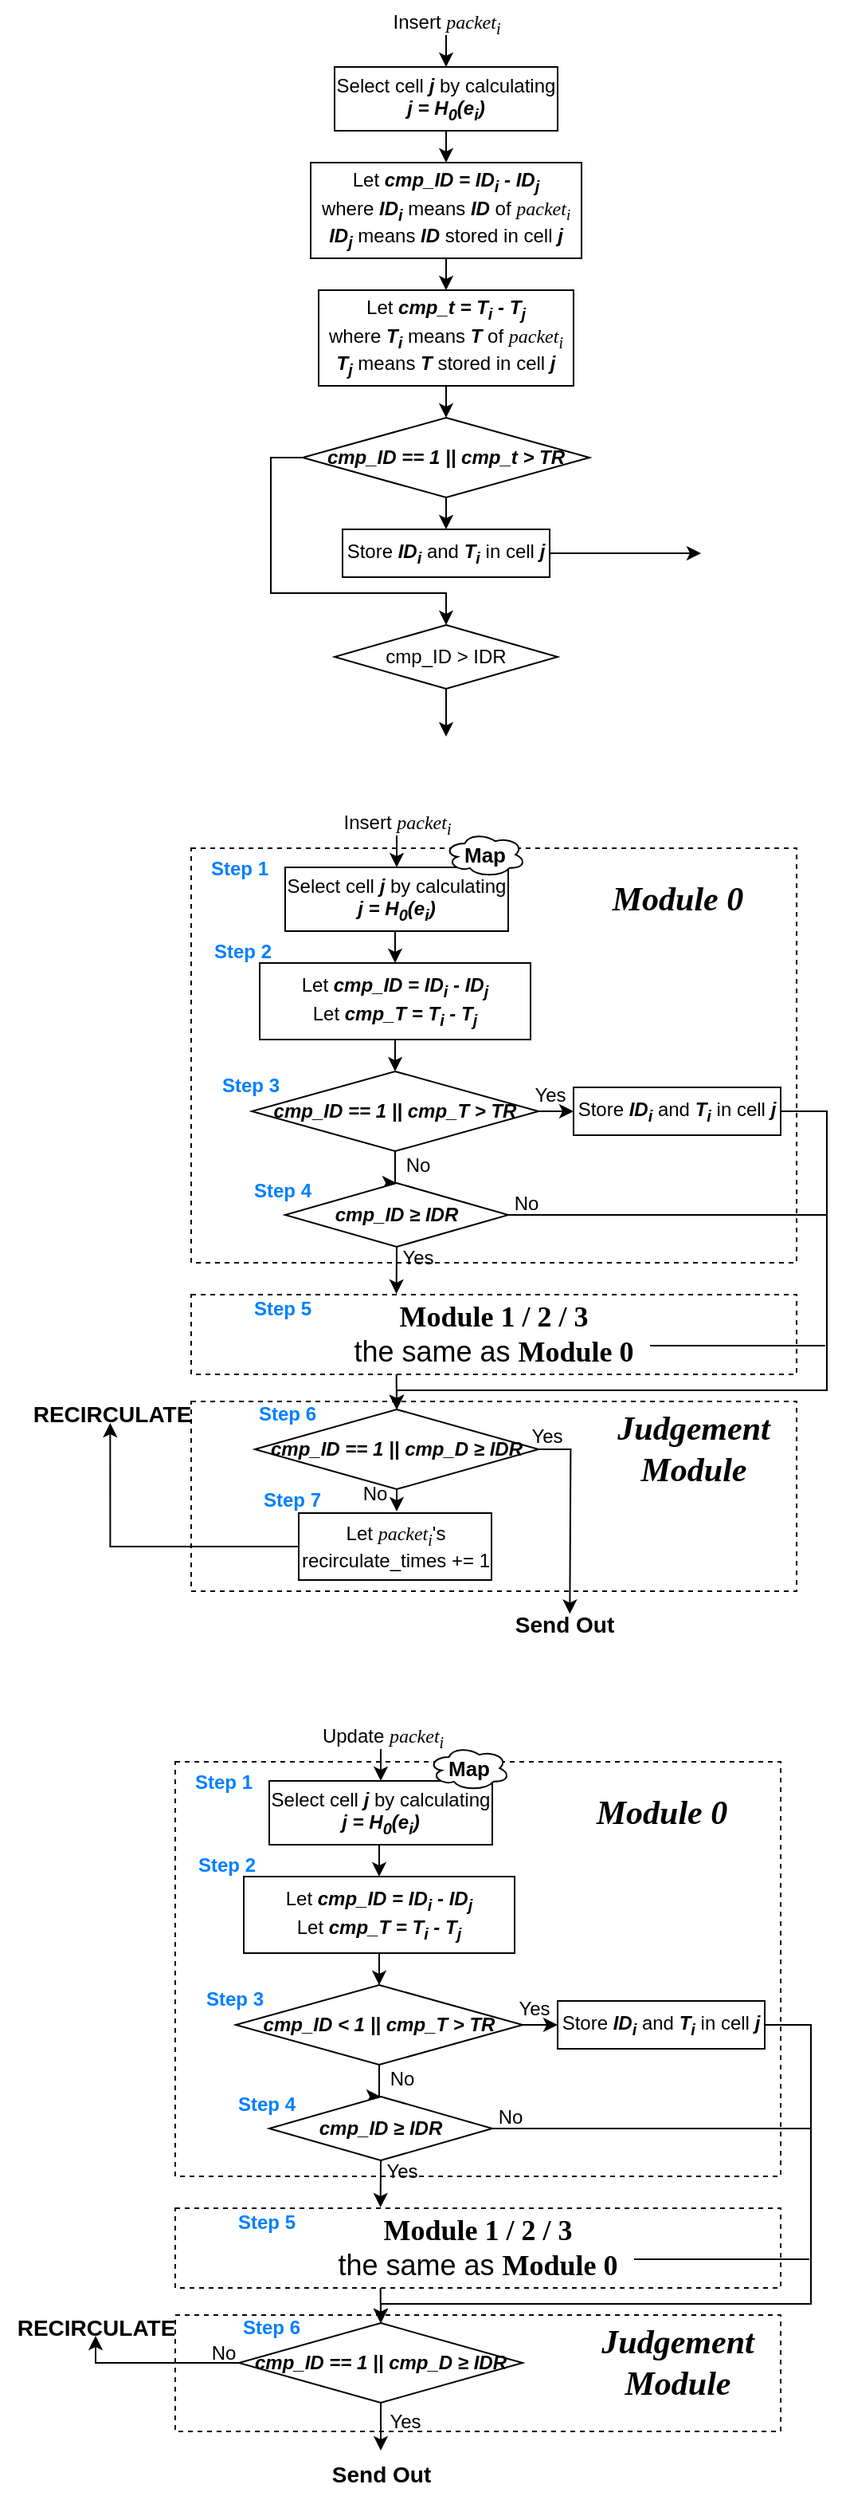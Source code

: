<mxfile version="21.3.2" type="github">
  <diagram id="C5RBs43oDa-KdzZeNtuy" name="Page-1">
    <mxGraphModel dx="1040" dy="599" grid="0" gridSize="10" guides="1" tooltips="1" connect="1" arrows="1" fold="1" page="0" pageScale="1" pageWidth="827" pageHeight="5000" math="0" shadow="0">
      <root>
        <mxCell id="WIyWlLk6GJQsqaUBKTNV-0" />
        <mxCell id="WIyWlLk6GJQsqaUBKTNV-1" parent="WIyWlLk6GJQsqaUBKTNV-0" />
        <mxCell id="wr39eSM0irUaefbBcgBR-60" value="" style="rounded=0;whiteSpace=wrap;html=1;dashed=1;" vertex="1" parent="WIyWlLk6GJQsqaUBKTNV-1">
          <mxGeometry x="260" y="1017" width="380" height="119" as="geometry" />
        </mxCell>
        <mxCell id="wr39eSM0irUaefbBcgBR-49" value="" style="rounded=0;whiteSpace=wrap;html=1;dashed=1;" vertex="1" parent="WIyWlLk6GJQsqaUBKTNV-1">
          <mxGeometry x="260" y="670" width="380" height="260" as="geometry" />
        </mxCell>
        <mxCell id="wr39eSM0irUaefbBcgBR-39" value="&lt;font style=&quot;font-size: 18px;&quot;&gt;&lt;b&gt;&lt;font face=&quot;Lucida Console&quot;&gt;Module 1 / 2 / 3&lt;/font&gt;&lt;/b&gt;&lt;br&gt;the same as &lt;b&gt;&lt;font face=&quot;Lucida Console&quot;&gt;Module 0&lt;/font&gt;&lt;/b&gt;&lt;/font&gt;" style="rounded=0;whiteSpace=wrap;html=1;dashed=1;" vertex="1" parent="WIyWlLk6GJQsqaUBKTNV-1">
          <mxGeometry x="260" y="950" width="380" height="50" as="geometry" />
        </mxCell>
        <mxCell id="wr39eSM0irUaefbBcgBR-5" style="edgeStyle=orthogonalEdgeStyle;rounded=0;orthogonalLoop=1;jettySize=auto;html=1;exitX=0.5;exitY=1;exitDx=0;exitDy=0;entryX=0.5;entryY=0;entryDx=0;entryDy=0;" edge="1" parent="WIyWlLk6GJQsqaUBKTNV-1" source="wr39eSM0irUaefbBcgBR-0" target="wr39eSM0irUaefbBcgBR-6">
          <mxGeometry relative="1" as="geometry">
            <mxPoint x="420" y="260" as="targetPoint" />
          </mxGeometry>
        </mxCell>
        <mxCell id="wr39eSM0irUaefbBcgBR-0" value="Select cell &lt;i&gt;&lt;b&gt;j &lt;/b&gt;&lt;/i&gt;by calculating &lt;i&gt;&lt;b&gt;j = H&lt;sub&gt;0&lt;/sub&gt;(e&lt;sub&gt;i&lt;/sub&gt;)&lt;/b&gt;&lt;/i&gt;" style="rounded=0;whiteSpace=wrap;html=1;" vertex="1" parent="WIyWlLk6GJQsqaUBKTNV-1">
          <mxGeometry x="350" y="180" width="140" height="40" as="geometry" />
        </mxCell>
        <mxCell id="wr39eSM0irUaefbBcgBR-1" value="" style="endArrow=classic;html=1;rounded=0;entryX=0.5;entryY=0;entryDx=0;entryDy=0;" edge="1" parent="WIyWlLk6GJQsqaUBKTNV-1" target="wr39eSM0irUaefbBcgBR-0">
          <mxGeometry width="50" height="50" relative="1" as="geometry">
            <mxPoint x="420" y="160" as="sourcePoint" />
            <mxPoint x="450" y="190" as="targetPoint" />
          </mxGeometry>
        </mxCell>
        <mxCell id="wr39eSM0irUaefbBcgBR-3" value="Insert &lt;i&gt;&lt;font face=&quot;Comic Sans MS&quot;&gt;packet&lt;sub&gt;i&lt;/sub&gt;&lt;/font&gt;&lt;/i&gt;" style="text;html=1;align=center;verticalAlign=middle;resizable=0;points=[];autosize=1;strokeColor=none;fillColor=none;" vertex="1" parent="WIyWlLk6GJQsqaUBKTNV-1">
          <mxGeometry x="370" y="138" width="100" height="30" as="geometry" />
        </mxCell>
        <mxCell id="wr39eSM0irUaefbBcgBR-6" value="Let &lt;b&gt;&lt;i&gt;c&lt;/i&gt;&lt;/b&gt;&lt;b style=&quot;&quot;&gt;&lt;i style=&quot;&quot;&gt;mp_ID = ID&lt;sub&gt;i&lt;/sub&gt;&amp;nbsp;- ID&lt;/i&gt;&lt;/b&gt;&lt;b style=&quot;&quot;&gt;&lt;i&gt;&lt;sub&gt;j&lt;/sub&gt;&lt;/i&gt;&lt;/b&gt;&lt;br&gt;where &lt;b style=&quot;&quot;&gt;&lt;i&gt;ID&lt;sub&gt;i&lt;/sub&gt;&lt;/i&gt;&lt;/b&gt; means &lt;b&gt;&lt;i&gt;ID&lt;/i&gt;&lt;/b&gt; of &lt;font style=&quot;&quot; face=&quot;Comic Sans MS&quot;&gt;&lt;i&gt;packet&lt;font style=&quot;font-size: 11px;&quot;&gt;&lt;sub&gt;i&lt;/sub&gt;&lt;/font&gt;&lt;/i&gt;&lt;/font&gt;&lt;br&gt;&lt;i&gt;&lt;b&gt;ID&lt;sub&gt;j&lt;/sub&gt;&lt;/b&gt;&lt;/i&gt; means &lt;b&gt;&lt;i&gt;ID&lt;/i&gt;&lt;/b&gt; stored in cell &lt;b&gt;&lt;i&gt;j&lt;/i&gt;&lt;/b&gt;" style="rounded=0;whiteSpace=wrap;html=1;" vertex="1" parent="WIyWlLk6GJQsqaUBKTNV-1">
          <mxGeometry x="335" y="240" width="170" height="60" as="geometry" />
        </mxCell>
        <mxCell id="wr39eSM0irUaefbBcgBR-7" style="edgeStyle=orthogonalEdgeStyle;rounded=0;orthogonalLoop=1;jettySize=auto;html=1;exitX=0.5;exitY=1;exitDx=0;exitDy=0;entryX=0.5;entryY=0;entryDx=0;entryDy=0;" edge="1" parent="WIyWlLk6GJQsqaUBKTNV-1" source="wr39eSM0irUaefbBcgBR-6" target="wr39eSM0irUaefbBcgBR-8">
          <mxGeometry relative="1" as="geometry">
            <mxPoint x="420" y="350" as="targetPoint" />
            <mxPoint x="430" y="240" as="sourcePoint" />
          </mxGeometry>
        </mxCell>
        <mxCell id="wr39eSM0irUaefbBcgBR-9" style="edgeStyle=orthogonalEdgeStyle;rounded=0;orthogonalLoop=1;jettySize=auto;html=1;exitX=0.5;exitY=1;exitDx=0;exitDy=0;entryX=0.5;entryY=0;entryDx=0;entryDy=0;" edge="1" parent="WIyWlLk6GJQsqaUBKTNV-1" source="wr39eSM0irUaefbBcgBR-8" target="wr39eSM0irUaefbBcgBR-11">
          <mxGeometry relative="1" as="geometry">
            <mxPoint x="420" y="440" as="targetPoint" />
          </mxGeometry>
        </mxCell>
        <mxCell id="wr39eSM0irUaefbBcgBR-8" value="Let &lt;b&gt;&lt;i&gt;cmp_t = T&lt;sub&gt;i&lt;/sub&gt; - T&lt;sub&gt;j&lt;/sub&gt;&lt;br&gt;&lt;/i&gt;&lt;/b&gt;where &lt;b&gt;&lt;i&gt;T&lt;sub&gt;i&lt;/sub&gt;&lt;/i&gt;&lt;/b&gt; means &lt;b&gt;&lt;i&gt;T&lt;/i&gt;&lt;/b&gt; of &lt;i&gt;&lt;font face=&quot;Comic Sans MS&quot;&gt;packet&lt;sub&gt;i&lt;/sub&gt;&lt;/font&gt;&lt;/i&gt;&lt;br&gt;&lt;b&gt;&lt;i&gt;T&lt;sub&gt;j&lt;/sub&gt;&lt;/i&gt;&lt;/b&gt; means &lt;b&gt;&lt;i&gt;T&lt;/i&gt;&lt;/b&gt; stored in cell &lt;b&gt;&lt;i&gt;j&lt;/i&gt;&lt;/b&gt;" style="rounded=0;whiteSpace=wrap;html=1;" vertex="1" parent="WIyWlLk6GJQsqaUBKTNV-1">
          <mxGeometry x="340" y="320" width="160" height="60" as="geometry" />
        </mxCell>
        <mxCell id="wr39eSM0irUaefbBcgBR-16" style="edgeStyle=orthogonalEdgeStyle;rounded=0;orthogonalLoop=1;jettySize=auto;html=1;exitX=0.5;exitY=1;exitDx=0;exitDy=0;entryX=0.5;entryY=0;entryDx=0;entryDy=0;" edge="1" parent="WIyWlLk6GJQsqaUBKTNV-1" source="wr39eSM0irUaefbBcgBR-11" target="wr39eSM0irUaefbBcgBR-15">
          <mxGeometry relative="1" as="geometry" />
        </mxCell>
        <mxCell id="wr39eSM0irUaefbBcgBR-20" style="edgeStyle=orthogonalEdgeStyle;rounded=0;orthogonalLoop=1;jettySize=auto;html=1;exitX=0;exitY=0.5;exitDx=0;exitDy=0;" edge="1" parent="WIyWlLk6GJQsqaUBKTNV-1" source="wr39eSM0irUaefbBcgBR-11" target="wr39eSM0irUaefbBcgBR-19">
          <mxGeometry relative="1" as="geometry">
            <Array as="points">
              <mxPoint x="310" y="425" />
              <mxPoint x="310" y="510" />
              <mxPoint x="420" y="510" />
            </Array>
          </mxGeometry>
        </mxCell>
        <mxCell id="wr39eSM0irUaefbBcgBR-11" value="&lt;b&gt;&lt;i&gt;cmp_ID == 1 || cmp_t &amp;gt; TR&lt;/i&gt;&lt;/b&gt;" style="rhombus;whiteSpace=wrap;html=1;" vertex="1" parent="WIyWlLk6GJQsqaUBKTNV-1">
          <mxGeometry x="330" y="400" width="180" height="50" as="geometry" />
        </mxCell>
        <mxCell id="wr39eSM0irUaefbBcgBR-17" style="edgeStyle=orthogonalEdgeStyle;rounded=0;orthogonalLoop=1;jettySize=auto;html=1;exitX=1;exitY=0.5;exitDx=0;exitDy=0;" edge="1" parent="WIyWlLk6GJQsqaUBKTNV-1" source="wr39eSM0irUaefbBcgBR-15">
          <mxGeometry relative="1" as="geometry">
            <mxPoint x="580" y="485" as="targetPoint" />
          </mxGeometry>
        </mxCell>
        <mxCell id="wr39eSM0irUaefbBcgBR-15" value="Store &lt;b&gt;&lt;i&gt;ID&lt;sub&gt;i&lt;/sub&gt;&lt;/i&gt;&lt;/b&gt; and &lt;b&gt;&lt;i&gt;T&lt;sub&gt;i&lt;/sub&gt;&lt;/i&gt;&lt;/b&gt; in cell &lt;b&gt;&lt;i&gt;j&lt;/i&gt;&lt;/b&gt;" style="rounded=0;whiteSpace=wrap;html=1;glass=0;" vertex="1" parent="WIyWlLk6GJQsqaUBKTNV-1">
          <mxGeometry x="355" y="470" width="130" height="30" as="geometry" />
        </mxCell>
        <mxCell id="wr39eSM0irUaefbBcgBR-22" style="edgeStyle=orthogonalEdgeStyle;rounded=0;orthogonalLoop=1;jettySize=auto;html=1;exitX=0.5;exitY=1;exitDx=0;exitDy=0;" edge="1" parent="WIyWlLk6GJQsqaUBKTNV-1" source="wr39eSM0irUaefbBcgBR-19">
          <mxGeometry relative="1" as="geometry">
            <mxPoint x="420" y="600" as="targetPoint" />
          </mxGeometry>
        </mxCell>
        <mxCell id="wr39eSM0irUaefbBcgBR-19" value="cmp_ID &amp;gt; IDR" style="rhombus;whiteSpace=wrap;html=1;" vertex="1" parent="WIyWlLk6GJQsqaUBKTNV-1">
          <mxGeometry x="350" y="530" width="140" height="40" as="geometry" />
        </mxCell>
        <mxCell id="wr39eSM0irUaefbBcgBR-24" style="edgeStyle=orthogonalEdgeStyle;rounded=0;orthogonalLoop=1;jettySize=auto;html=1;exitX=0.5;exitY=1;exitDx=0;exitDy=0;entryX=0.5;entryY=0;entryDx=0;entryDy=0;" edge="1" parent="WIyWlLk6GJQsqaUBKTNV-1" source="wr39eSM0irUaefbBcgBR-25" target="wr39eSM0irUaefbBcgBR-28">
          <mxGeometry relative="1" as="geometry">
            <mxPoint x="389" y="762" as="targetPoint" />
          </mxGeometry>
        </mxCell>
        <mxCell id="wr39eSM0irUaefbBcgBR-25" value="Select cell &lt;i&gt;&lt;b&gt;j &lt;/b&gt;&lt;/i&gt;by calculating &lt;i&gt;&lt;b&gt;j = H&lt;sub&gt;0&lt;/sub&gt;(e&lt;sub&gt;i&lt;/sub&gt;)&lt;/b&gt;&lt;/i&gt;" style="rounded=0;whiteSpace=wrap;html=1;" vertex="1" parent="WIyWlLk6GJQsqaUBKTNV-1">
          <mxGeometry x="319" y="682" width="140" height="40" as="geometry" />
        </mxCell>
        <mxCell id="wr39eSM0irUaefbBcgBR-26" value="" style="endArrow=classic;html=1;rounded=0;entryX=0.5;entryY=0;entryDx=0;entryDy=0;" edge="1" parent="WIyWlLk6GJQsqaUBKTNV-1" target="wr39eSM0irUaefbBcgBR-25">
          <mxGeometry width="50" height="50" relative="1" as="geometry">
            <mxPoint x="389" y="662" as="sourcePoint" />
            <mxPoint x="419" y="692" as="targetPoint" />
          </mxGeometry>
        </mxCell>
        <mxCell id="wr39eSM0irUaefbBcgBR-27" value="Insert &lt;i&gt;&lt;font face=&quot;Comic Sans MS&quot;&gt;packet&lt;sub&gt;i&lt;/sub&gt;&lt;/font&gt;&lt;/i&gt;" style="text;html=1;align=center;verticalAlign=middle;resizable=0;points=[];autosize=1;strokeColor=none;fillColor=none;" vertex="1" parent="WIyWlLk6GJQsqaUBKTNV-1">
          <mxGeometry x="339" y="640" width="100" height="30" as="geometry" />
        </mxCell>
        <mxCell id="wr39eSM0irUaefbBcgBR-28" value="Let &lt;b&gt;&lt;i&gt;c&lt;/i&gt;&lt;/b&gt;&lt;b style=&quot;&quot;&gt;&lt;i style=&quot;&quot;&gt;mp_ID = ID&lt;sub&gt;i&lt;/sub&gt;&amp;nbsp;- ID&lt;/i&gt;&lt;/b&gt;&lt;b style=&quot;&quot;&gt;&lt;i&gt;&lt;sub&gt;j&lt;br&gt;&lt;/sub&gt;&lt;/i&gt;&lt;/b&gt;Let&amp;nbsp;&lt;b style=&quot;border-color: var(--border-color);&quot;&gt;&lt;i style=&quot;border-color: var(--border-color);&quot;&gt;cmp_T = T&lt;sub style=&quot;border-color: var(--border-color);&quot;&gt;i&lt;/sub&gt;&amp;nbsp;- T&lt;sub style=&quot;border-color: var(--border-color);&quot;&gt;j&lt;/sub&gt;&lt;/i&gt;&lt;/b&gt;&lt;b style=&quot;&quot;&gt;&lt;i&gt;&lt;sub&gt;&lt;br&gt;&lt;/sub&gt;&lt;/i&gt;&lt;/b&gt;" style="rounded=0;whiteSpace=wrap;html=1;" vertex="1" parent="WIyWlLk6GJQsqaUBKTNV-1">
          <mxGeometry x="303" y="742" width="170" height="48" as="geometry" />
        </mxCell>
        <mxCell id="wr39eSM0irUaefbBcgBR-29" style="edgeStyle=orthogonalEdgeStyle;rounded=0;orthogonalLoop=1;jettySize=auto;html=1;exitX=0.5;exitY=1;exitDx=0;exitDy=0;entryX=0.5;entryY=0;entryDx=0;entryDy=0;" edge="1" parent="WIyWlLk6GJQsqaUBKTNV-1" source="wr39eSM0irUaefbBcgBR-28" target="wr39eSM0irUaefbBcgBR-34">
          <mxGeometry relative="1" as="geometry">
            <mxPoint x="389.5" y="822" as="targetPoint" />
            <mxPoint x="399" y="742" as="sourcePoint" />
          </mxGeometry>
        </mxCell>
        <mxCell id="wr39eSM0irUaefbBcgBR-42" style="edgeStyle=orthogonalEdgeStyle;rounded=0;orthogonalLoop=1;jettySize=auto;html=1;exitX=1;exitY=0.5;exitDx=0;exitDy=0;entryX=0;entryY=0.5;entryDx=0;entryDy=0;" edge="1" parent="WIyWlLk6GJQsqaUBKTNV-1" source="wr39eSM0irUaefbBcgBR-34" target="wr39eSM0irUaefbBcgBR-36">
          <mxGeometry relative="1" as="geometry" />
        </mxCell>
        <mxCell id="wr39eSM0irUaefbBcgBR-43" style="edgeStyle=orthogonalEdgeStyle;rounded=0;orthogonalLoop=1;jettySize=auto;html=1;exitX=0.5;exitY=1;exitDx=0;exitDy=0;" edge="1" parent="WIyWlLk6GJQsqaUBKTNV-1" source="wr39eSM0irUaefbBcgBR-34" target="wr39eSM0irUaefbBcgBR-38">
          <mxGeometry relative="1" as="geometry" />
        </mxCell>
        <mxCell id="wr39eSM0irUaefbBcgBR-34" value="&lt;b&gt;&lt;i&gt;cmp_ID == 1 || cmp_T &amp;gt; TR&lt;/i&gt;&lt;/b&gt;" style="rhombus;whiteSpace=wrap;html=1;" vertex="1" parent="WIyWlLk6GJQsqaUBKTNV-1">
          <mxGeometry x="298" y="810" width="180" height="50" as="geometry" />
        </mxCell>
        <mxCell id="wr39eSM0irUaefbBcgBR-74" style="edgeStyle=orthogonalEdgeStyle;rounded=0;orthogonalLoop=1;jettySize=auto;html=1;exitX=1;exitY=0.5;exitDx=0;exitDy=0;entryX=0.5;entryY=0;entryDx=0;entryDy=0;" edge="1" parent="WIyWlLk6GJQsqaUBKTNV-1" source="wr39eSM0irUaefbBcgBR-36" target="wr39eSM0irUaefbBcgBR-44">
          <mxGeometry relative="1" as="geometry">
            <Array as="points">
              <mxPoint x="659" y="835" />
              <mxPoint x="659" y="1010" />
              <mxPoint x="389" y="1010" />
            </Array>
          </mxGeometry>
        </mxCell>
        <mxCell id="wr39eSM0irUaefbBcgBR-36" value="Store &lt;b&gt;&lt;i&gt;ID&lt;sub&gt;i&lt;/sub&gt;&lt;/i&gt;&lt;/b&gt; and &lt;b&gt;&lt;i&gt;T&lt;sub&gt;i&lt;/sub&gt;&lt;/i&gt;&lt;/b&gt; in cell &lt;b&gt;&lt;i&gt;j&lt;/i&gt;&lt;/b&gt;" style="rounded=0;whiteSpace=wrap;html=1;glass=0;" vertex="1" parent="WIyWlLk6GJQsqaUBKTNV-1">
          <mxGeometry x="500" y="820" width="130" height="30" as="geometry" />
        </mxCell>
        <mxCell id="wr39eSM0irUaefbBcgBR-37" style="edgeStyle=orthogonalEdgeStyle;rounded=0;orthogonalLoop=1;jettySize=auto;html=1;exitX=0.5;exitY=1;exitDx=0;exitDy=0;entryX=0.339;entryY=-0.01;entryDx=0;entryDy=0;entryPerimeter=0;" edge="1" parent="WIyWlLk6GJQsqaUBKTNV-1" source="wr39eSM0irUaefbBcgBR-38" target="wr39eSM0irUaefbBcgBR-39">
          <mxGeometry relative="1" as="geometry">
            <mxPoint x="420" y="960" as="targetPoint" />
          </mxGeometry>
        </mxCell>
        <mxCell id="wr39eSM0irUaefbBcgBR-63" style="edgeStyle=orthogonalEdgeStyle;rounded=0;orthogonalLoop=1;jettySize=auto;html=1;exitX=0;exitY=0.5;exitDx=0;exitDy=0;entryX=0.5;entryY=0;entryDx=0;entryDy=0;" edge="1" parent="WIyWlLk6GJQsqaUBKTNV-1" source="wr39eSM0irUaefbBcgBR-38" target="wr39eSM0irUaefbBcgBR-44">
          <mxGeometry relative="1" as="geometry">
            <Array as="points">
              <mxPoint x="659" y="900" />
              <mxPoint x="659" y="1010" />
              <mxPoint x="389" y="1010" />
            </Array>
          </mxGeometry>
        </mxCell>
        <mxCell id="wr39eSM0irUaefbBcgBR-38" value="&lt;b&gt;&lt;i&gt;cmp_ID ≥ IDR&lt;/i&gt;&lt;/b&gt;" style="rhombus;whiteSpace=wrap;html=1;" vertex="1" parent="WIyWlLk6GJQsqaUBKTNV-1">
          <mxGeometry x="319" y="880" width="140" height="40" as="geometry" />
        </mxCell>
        <mxCell id="wr39eSM0irUaefbBcgBR-45" style="edgeStyle=orthogonalEdgeStyle;rounded=0;orthogonalLoop=1;jettySize=auto;html=1;exitX=0.5;exitY=1;exitDx=0;exitDy=0;" edge="1" parent="WIyWlLk6GJQsqaUBKTNV-1" source="wr39eSM0irUaefbBcgBR-44">
          <mxGeometry relative="1" as="geometry">
            <mxPoint x="389" y="1086" as="targetPoint" />
          </mxGeometry>
        </mxCell>
        <mxCell id="wr39eSM0irUaefbBcgBR-127" style="edgeStyle=orthogonalEdgeStyle;rounded=0;orthogonalLoop=1;jettySize=auto;html=1;exitX=1;exitY=0.5;exitDx=0;exitDy=0;" edge="1" parent="WIyWlLk6GJQsqaUBKTNV-1" source="wr39eSM0irUaefbBcgBR-44">
          <mxGeometry relative="1" as="geometry">
            <mxPoint x="497.655" y="1150.241" as="targetPoint" />
          </mxGeometry>
        </mxCell>
        <mxCell id="wr39eSM0irUaefbBcgBR-44" value="&lt;b&gt;&lt;i&gt;cmp_ID == 1 || cmp_D ≥ IDR&lt;/i&gt;&lt;/b&gt;" style="rhombus;whiteSpace=wrap;html=1;" vertex="1" parent="WIyWlLk6GJQsqaUBKTNV-1">
          <mxGeometry x="300" y="1022" width="178" height="50" as="geometry" />
        </mxCell>
        <mxCell id="wr39eSM0irUaefbBcgBR-46" value="&lt;font style=&quot;font-size: 14px;&quot;&gt;&lt;b&gt;Send Out&lt;/b&gt;&lt;/font&gt;" style="text;html=1;align=center;verticalAlign=middle;resizable=0;points=[];autosize=1;strokeColor=none;fillColor=none;" vertex="1" parent="WIyWlLk6GJQsqaUBKTNV-1">
          <mxGeometry x="448.5" y="1142" width="90" height="30" as="geometry" />
        </mxCell>
        <mxCell id="wr39eSM0irUaefbBcgBR-50" value="&lt;b&gt;&lt;i&gt;&lt;font face=&quot;Lucida Console&quot; style=&quot;font-size: 21px;&quot;&gt;Module 0&lt;/font&gt;&lt;/i&gt;&lt;/b&gt;" style="text;html=1;align=center;verticalAlign=middle;resizable=0;points=[];autosize=1;strokeColor=none;fillColor=none;" vertex="1" parent="WIyWlLk6GJQsqaUBKTNV-1">
          <mxGeometry x="500" y="682" width="130" height="40" as="geometry" />
        </mxCell>
        <mxCell id="wr39eSM0irUaefbBcgBR-51" value="&lt;font style=&quot;font-size: 13px;&quot;&gt;&lt;b&gt;Map&lt;/b&gt;&lt;/font&gt;" style="ellipse;shape=cloud;whiteSpace=wrap;html=1;" vertex="1" parent="WIyWlLk6GJQsqaUBKTNV-1">
          <mxGeometry x="419" y="660" width="51" height="28" as="geometry" />
        </mxCell>
        <mxCell id="wr39eSM0irUaefbBcgBR-55" value="" style="endArrow=classic;html=1;rounded=0;exitX=0.339;exitY=1.002;exitDx=0;exitDy=0;exitPerimeter=0;entryX=0.5;entryY=0;entryDx=0;entryDy=0;" edge="1" parent="WIyWlLk6GJQsqaUBKTNV-1" source="wr39eSM0irUaefbBcgBR-39" target="wr39eSM0irUaefbBcgBR-44">
          <mxGeometry width="50" height="50" relative="1" as="geometry">
            <mxPoint x="440" y="930" as="sourcePoint" />
            <mxPoint x="490" y="880" as="targetPoint" />
          </mxGeometry>
        </mxCell>
        <mxCell id="wr39eSM0irUaefbBcgBR-56" value="Yes" style="text;html=1;align=center;verticalAlign=middle;resizable=0;points=[];autosize=1;strokeColor=none;fillColor=none;" vertex="1" parent="WIyWlLk6GJQsqaUBKTNV-1">
          <mxGeometry x="463" y="1024" width="40" height="30" as="geometry" />
        </mxCell>
        <mxCell id="wr39eSM0irUaefbBcgBR-57" value="No" style="text;html=1;align=center;verticalAlign=middle;resizable=0;points=[];autosize=1;strokeColor=none;fillColor=none;" vertex="1" parent="WIyWlLk6GJQsqaUBKTNV-1">
          <mxGeometry x="355" y="1060" width="40" height="30" as="geometry" />
        </mxCell>
        <mxCell id="wr39eSM0irUaefbBcgBR-58" value="&lt;font style=&quot;font-size: 14px;&quot;&gt;&lt;b&gt;RECIRCULATE&lt;/b&gt;&lt;/font&gt;" style="text;html=1;align=center;verticalAlign=middle;resizable=0;points=[];autosize=1;strokeColor=none;fillColor=none;" vertex="1" parent="WIyWlLk6GJQsqaUBKTNV-1">
          <mxGeometry x="150" y="1010" width="120" height="30" as="geometry" />
        </mxCell>
        <mxCell id="wr39eSM0irUaefbBcgBR-61" value="&lt;b&gt;&lt;i&gt;&lt;font face=&quot;Lucida Console&quot; style=&quot;font-size: 21px;&quot;&gt;Judgement&lt;br&gt;Module&lt;/font&gt;&lt;/i&gt;&lt;/b&gt;" style="text;html=1;align=center;verticalAlign=middle;resizable=0;points=[];autosize=1;strokeColor=none;fillColor=none;" vertex="1" parent="WIyWlLk6GJQsqaUBKTNV-1">
          <mxGeometry x="505" y="1017" width="140" height="60" as="geometry" />
        </mxCell>
        <mxCell id="wr39eSM0irUaefbBcgBR-65" value="" style="endArrow=none;html=1;rounded=0;" edge="1" parent="WIyWlLk6GJQsqaUBKTNV-1">
          <mxGeometry width="50" height="50" relative="1" as="geometry">
            <mxPoint x="658" y="982" as="sourcePoint" />
            <mxPoint x="548" y="982" as="targetPoint" />
          </mxGeometry>
        </mxCell>
        <mxCell id="wr39eSM0irUaefbBcgBR-66" value="&lt;font color=&quot;#007fff&quot;&gt;&lt;b&gt;Step 1&lt;/b&gt;&lt;/font&gt;" style="text;html=1;align=center;verticalAlign=middle;resizable=0;points=[];autosize=1;strokeColor=none;fillColor=none;" vertex="1" parent="WIyWlLk6GJQsqaUBKTNV-1">
          <mxGeometry x="263" y="670" width="54" height="26" as="geometry" />
        </mxCell>
        <mxCell id="wr39eSM0irUaefbBcgBR-67" value="&lt;font color=&quot;#007fff&quot;&gt;&lt;b&gt;Step 2&lt;/b&gt;&lt;/font&gt;" style="text;html=1;align=center;verticalAlign=middle;resizable=0;points=[];autosize=1;strokeColor=none;fillColor=none;" vertex="1" parent="WIyWlLk6GJQsqaUBKTNV-1">
          <mxGeometry x="265" y="722" width="54" height="26" as="geometry" />
        </mxCell>
        <mxCell id="wr39eSM0irUaefbBcgBR-68" value="&lt;font color=&quot;#007fff&quot;&gt;&lt;b&gt;Step 3&lt;/b&gt;&lt;/font&gt;" style="text;html=1;align=center;verticalAlign=middle;resizable=0;points=[];autosize=1;strokeColor=none;fillColor=none;" vertex="1" parent="WIyWlLk6GJQsqaUBKTNV-1">
          <mxGeometry x="270" y="806" width="54" height="26" as="geometry" />
        </mxCell>
        <mxCell id="wr39eSM0irUaefbBcgBR-70" value="&lt;font color=&quot;#007fff&quot;&gt;&lt;b&gt;Step 4&lt;/b&gt;&lt;/font&gt;" style="text;html=1;align=center;verticalAlign=middle;resizable=0;points=[];autosize=1;strokeColor=none;fillColor=none;" vertex="1" parent="WIyWlLk6GJQsqaUBKTNV-1">
          <mxGeometry x="290" y="872" width="54" height="26" as="geometry" />
        </mxCell>
        <mxCell id="wr39eSM0irUaefbBcgBR-79" value="Yes" style="text;html=1;align=center;verticalAlign=middle;resizable=0;points=[];autosize=1;strokeColor=none;fillColor=none;" vertex="1" parent="WIyWlLk6GJQsqaUBKTNV-1">
          <mxGeometry x="465" y="810" width="40" height="30" as="geometry" />
        </mxCell>
        <mxCell id="wr39eSM0irUaefbBcgBR-81" value="Yes" style="text;html=1;align=center;verticalAlign=middle;resizable=0;points=[];autosize=1;strokeColor=none;fillColor=none;" vertex="1" parent="WIyWlLk6GJQsqaUBKTNV-1">
          <mxGeometry x="382" y="912" width="40" height="30" as="geometry" />
        </mxCell>
        <mxCell id="wr39eSM0irUaefbBcgBR-82" value="No" style="text;html=1;align=center;verticalAlign=middle;resizable=0;points=[];autosize=1;strokeColor=none;fillColor=none;" vertex="1" parent="WIyWlLk6GJQsqaUBKTNV-1">
          <mxGeometry x="450" y="878" width="40" height="30" as="geometry" />
        </mxCell>
        <mxCell id="wr39eSM0irUaefbBcgBR-83" value="&lt;font color=&quot;#007fff&quot;&gt;&lt;b&gt;Step 5&lt;/b&gt;&lt;/font&gt;" style="text;html=1;align=center;verticalAlign=middle;resizable=0;points=[];autosize=1;strokeColor=none;fillColor=none;" vertex="1" parent="WIyWlLk6GJQsqaUBKTNV-1">
          <mxGeometry x="290" y="946" width="54" height="26" as="geometry" />
        </mxCell>
        <mxCell id="wr39eSM0irUaefbBcgBR-84" value="&lt;font color=&quot;#007fff&quot;&gt;&lt;b&gt;Step 6&lt;/b&gt;&lt;/font&gt;" style="text;html=1;align=center;verticalAlign=middle;resizable=0;points=[];autosize=1;strokeColor=none;fillColor=none;" vertex="1" parent="WIyWlLk6GJQsqaUBKTNV-1">
          <mxGeometry x="293" y="1012" width="54" height="26" as="geometry" />
        </mxCell>
        <mxCell id="wr39eSM0irUaefbBcgBR-85" value="No" style="text;html=1;align=center;verticalAlign=middle;resizable=0;points=[];autosize=1;strokeColor=none;fillColor=none;" vertex="1" parent="WIyWlLk6GJQsqaUBKTNV-1">
          <mxGeometry x="382" y="854" width="40" height="30" as="geometry" />
        </mxCell>
        <mxCell id="wr39eSM0irUaefbBcgBR-86" value="" style="rounded=0;whiteSpace=wrap;html=1;dashed=1;" vertex="1" parent="WIyWlLk6GJQsqaUBKTNV-1">
          <mxGeometry x="250" y="1590" width="380" height="73" as="geometry" />
        </mxCell>
        <mxCell id="wr39eSM0irUaefbBcgBR-87" value="" style="rounded=0;whiteSpace=wrap;html=1;dashed=1;" vertex="1" parent="WIyWlLk6GJQsqaUBKTNV-1">
          <mxGeometry x="250" y="1243" width="380" height="260" as="geometry" />
        </mxCell>
        <mxCell id="wr39eSM0irUaefbBcgBR-88" value="&lt;font style=&quot;font-size: 18px;&quot;&gt;&lt;b&gt;&lt;font face=&quot;Lucida Console&quot;&gt;Module 1 / 2 / 3&lt;/font&gt;&lt;/b&gt;&lt;br&gt;the same as &lt;b&gt;&lt;font face=&quot;Lucida Console&quot;&gt;Module 0&lt;/font&gt;&lt;/b&gt;&lt;/font&gt;" style="rounded=0;whiteSpace=wrap;html=1;dashed=1;" vertex="1" parent="WIyWlLk6GJQsqaUBKTNV-1">
          <mxGeometry x="250" y="1523" width="380" height="50" as="geometry" />
        </mxCell>
        <mxCell id="wr39eSM0irUaefbBcgBR-89" style="edgeStyle=orthogonalEdgeStyle;rounded=0;orthogonalLoop=1;jettySize=auto;html=1;exitX=0.5;exitY=1;exitDx=0;exitDy=0;entryX=0.5;entryY=0;entryDx=0;entryDy=0;" edge="1" parent="WIyWlLk6GJQsqaUBKTNV-1" source="wr39eSM0irUaefbBcgBR-90" target="wr39eSM0irUaefbBcgBR-93">
          <mxGeometry relative="1" as="geometry">
            <mxPoint x="379" y="1335" as="targetPoint" />
          </mxGeometry>
        </mxCell>
        <mxCell id="wr39eSM0irUaefbBcgBR-90" value="Select cell &lt;i&gt;&lt;b&gt;j &lt;/b&gt;&lt;/i&gt;by calculating &lt;i&gt;&lt;b&gt;j = H&lt;sub&gt;0&lt;/sub&gt;(e&lt;sub&gt;i&lt;/sub&gt;)&lt;/b&gt;&lt;/i&gt;" style="rounded=0;whiteSpace=wrap;html=1;" vertex="1" parent="WIyWlLk6GJQsqaUBKTNV-1">
          <mxGeometry x="309" y="1255" width="140" height="40" as="geometry" />
        </mxCell>
        <mxCell id="wr39eSM0irUaefbBcgBR-91" value="" style="endArrow=classic;html=1;rounded=0;entryX=0.5;entryY=0;entryDx=0;entryDy=0;" edge="1" parent="WIyWlLk6GJQsqaUBKTNV-1" target="wr39eSM0irUaefbBcgBR-90">
          <mxGeometry width="50" height="50" relative="1" as="geometry">
            <mxPoint x="379" y="1235" as="sourcePoint" />
            <mxPoint x="409" y="1265" as="targetPoint" />
          </mxGeometry>
        </mxCell>
        <mxCell id="wr39eSM0irUaefbBcgBR-92" value="Update&amp;nbsp;&lt;i&gt;&lt;font face=&quot;Comic Sans MS&quot;&gt;packet&lt;sub&gt;i&lt;/sub&gt;&lt;/font&gt;&lt;/i&gt;" style="text;html=1;align=center;verticalAlign=middle;resizable=0;points=[];autosize=1;strokeColor=none;fillColor=none;" vertex="1" parent="WIyWlLk6GJQsqaUBKTNV-1">
          <mxGeometry x="329" y="1213" width="101" height="30" as="geometry" />
        </mxCell>
        <mxCell id="wr39eSM0irUaefbBcgBR-93" value="Let &lt;b&gt;&lt;i&gt;c&lt;/i&gt;&lt;/b&gt;&lt;b style=&quot;&quot;&gt;&lt;i style=&quot;&quot;&gt;mp_ID = ID&lt;sub&gt;i&lt;/sub&gt;&amp;nbsp;- ID&lt;/i&gt;&lt;/b&gt;&lt;b style=&quot;&quot;&gt;&lt;i&gt;&lt;sub&gt;j&lt;br&gt;&lt;/sub&gt;&lt;/i&gt;&lt;/b&gt;Let&amp;nbsp;&lt;b style=&quot;border-color: var(--border-color);&quot;&gt;&lt;i style=&quot;border-color: var(--border-color);&quot;&gt;cmp_T = T&lt;sub style=&quot;border-color: var(--border-color);&quot;&gt;i&lt;/sub&gt;&amp;nbsp;- T&lt;sub style=&quot;border-color: var(--border-color);&quot;&gt;j&lt;/sub&gt;&lt;/i&gt;&lt;/b&gt;&lt;b style=&quot;&quot;&gt;&lt;i&gt;&lt;sub&gt;&lt;br&gt;&lt;/sub&gt;&lt;/i&gt;&lt;/b&gt;" style="rounded=0;whiteSpace=wrap;html=1;" vertex="1" parent="WIyWlLk6GJQsqaUBKTNV-1">
          <mxGeometry x="293" y="1315" width="170" height="48" as="geometry" />
        </mxCell>
        <mxCell id="wr39eSM0irUaefbBcgBR-94" style="edgeStyle=orthogonalEdgeStyle;rounded=0;orthogonalLoop=1;jettySize=auto;html=1;exitX=0.5;exitY=1;exitDx=0;exitDy=0;entryX=0.5;entryY=0;entryDx=0;entryDy=0;" edge="1" parent="WIyWlLk6GJQsqaUBKTNV-1" source="wr39eSM0irUaefbBcgBR-93" target="wr39eSM0irUaefbBcgBR-97">
          <mxGeometry relative="1" as="geometry">
            <mxPoint x="379.5" y="1395" as="targetPoint" />
            <mxPoint x="389" y="1315" as="sourcePoint" />
          </mxGeometry>
        </mxCell>
        <mxCell id="wr39eSM0irUaefbBcgBR-95" style="edgeStyle=orthogonalEdgeStyle;rounded=0;orthogonalLoop=1;jettySize=auto;html=1;exitX=1;exitY=0.5;exitDx=0;exitDy=0;entryX=0;entryY=0.5;entryDx=0;entryDy=0;" edge="1" parent="WIyWlLk6GJQsqaUBKTNV-1" source="wr39eSM0irUaefbBcgBR-97" target="wr39eSM0irUaefbBcgBR-99">
          <mxGeometry relative="1" as="geometry" />
        </mxCell>
        <mxCell id="wr39eSM0irUaefbBcgBR-96" style="edgeStyle=orthogonalEdgeStyle;rounded=0;orthogonalLoop=1;jettySize=auto;html=1;exitX=0.5;exitY=1;exitDx=0;exitDy=0;" edge="1" parent="WIyWlLk6GJQsqaUBKTNV-1" source="wr39eSM0irUaefbBcgBR-97" target="wr39eSM0irUaefbBcgBR-102">
          <mxGeometry relative="1" as="geometry" />
        </mxCell>
        <mxCell id="wr39eSM0irUaefbBcgBR-97" value="&lt;b&gt;&lt;i&gt;cmp_ID &amp;lt; 1 || cmp_T &amp;gt; TR&lt;/i&gt;&lt;/b&gt;" style="rhombus;whiteSpace=wrap;html=1;" vertex="1" parent="WIyWlLk6GJQsqaUBKTNV-1">
          <mxGeometry x="288" y="1383" width="180" height="50" as="geometry" />
        </mxCell>
        <mxCell id="wr39eSM0irUaefbBcgBR-98" style="edgeStyle=orthogonalEdgeStyle;rounded=0;orthogonalLoop=1;jettySize=auto;html=1;exitX=1;exitY=0.5;exitDx=0;exitDy=0;entryX=0.5;entryY=0;entryDx=0;entryDy=0;" edge="1" parent="WIyWlLk6GJQsqaUBKTNV-1" source="wr39eSM0irUaefbBcgBR-99" target="wr39eSM0irUaefbBcgBR-105">
          <mxGeometry relative="1" as="geometry">
            <Array as="points">
              <mxPoint x="649" y="1408" />
              <mxPoint x="649" y="1583" />
              <mxPoint x="379" y="1583" />
            </Array>
          </mxGeometry>
        </mxCell>
        <mxCell id="wr39eSM0irUaefbBcgBR-99" value="Store &lt;b&gt;&lt;i&gt;ID&lt;sub&gt;i&lt;/sub&gt;&lt;/i&gt;&lt;/b&gt; and &lt;b&gt;&lt;i&gt;T&lt;sub&gt;i&lt;/sub&gt;&lt;/i&gt;&lt;/b&gt; in cell &lt;b&gt;&lt;i&gt;j&lt;/i&gt;&lt;/b&gt;" style="rounded=0;whiteSpace=wrap;html=1;glass=0;" vertex="1" parent="WIyWlLk6GJQsqaUBKTNV-1">
          <mxGeometry x="490" y="1393" width="130" height="30" as="geometry" />
        </mxCell>
        <mxCell id="wr39eSM0irUaefbBcgBR-100" style="edgeStyle=orthogonalEdgeStyle;rounded=0;orthogonalLoop=1;jettySize=auto;html=1;exitX=0.5;exitY=1;exitDx=0;exitDy=0;entryX=0.339;entryY=-0.01;entryDx=0;entryDy=0;entryPerimeter=0;" edge="1" parent="WIyWlLk6GJQsqaUBKTNV-1" source="wr39eSM0irUaefbBcgBR-102" target="wr39eSM0irUaefbBcgBR-88">
          <mxGeometry relative="1" as="geometry">
            <mxPoint x="410" y="1533" as="targetPoint" />
          </mxGeometry>
        </mxCell>
        <mxCell id="wr39eSM0irUaefbBcgBR-101" style="edgeStyle=orthogonalEdgeStyle;rounded=0;orthogonalLoop=1;jettySize=auto;html=1;exitX=0;exitY=0.5;exitDx=0;exitDy=0;entryX=0.5;entryY=0;entryDx=0;entryDy=0;" edge="1" parent="WIyWlLk6GJQsqaUBKTNV-1" source="wr39eSM0irUaefbBcgBR-102" target="wr39eSM0irUaefbBcgBR-105">
          <mxGeometry relative="1" as="geometry">
            <Array as="points">
              <mxPoint x="649" y="1473" />
              <mxPoint x="649" y="1583" />
              <mxPoint x="379" y="1583" />
            </Array>
          </mxGeometry>
        </mxCell>
        <mxCell id="wr39eSM0irUaefbBcgBR-102" value="&lt;b&gt;&lt;i&gt;cmp_ID ≥ IDR&lt;/i&gt;&lt;/b&gt;" style="rhombus;whiteSpace=wrap;html=1;" vertex="1" parent="WIyWlLk6GJQsqaUBKTNV-1">
          <mxGeometry x="309" y="1453" width="140" height="40" as="geometry" />
        </mxCell>
        <mxCell id="wr39eSM0irUaefbBcgBR-103" style="edgeStyle=orthogonalEdgeStyle;rounded=0;orthogonalLoop=1;jettySize=auto;html=1;exitX=0.5;exitY=1;exitDx=0;exitDy=0;" edge="1" parent="WIyWlLk6GJQsqaUBKTNV-1" source="wr39eSM0irUaefbBcgBR-105">
          <mxGeometry relative="1" as="geometry">
            <mxPoint x="379" y="1675" as="targetPoint" />
          </mxGeometry>
        </mxCell>
        <mxCell id="wr39eSM0irUaefbBcgBR-104" style="edgeStyle=orthogonalEdgeStyle;rounded=0;orthogonalLoop=1;jettySize=auto;html=1;exitX=0;exitY=0.5;exitDx=0;exitDy=0;" edge="1" parent="WIyWlLk6GJQsqaUBKTNV-1" source="wr39eSM0irUaefbBcgBR-105">
          <mxGeometry relative="1" as="geometry">
            <mxPoint x="200" y="1603" as="targetPoint" />
            <Array as="points">
              <mxPoint x="200" y="1620" />
            </Array>
          </mxGeometry>
        </mxCell>
        <mxCell id="wr39eSM0irUaefbBcgBR-105" value="&lt;b&gt;&lt;i&gt;cmp_ID == 1 || cmp_D ≥ IDR&lt;/i&gt;&lt;/b&gt;" style="rhombus;whiteSpace=wrap;html=1;" vertex="1" parent="WIyWlLk6GJQsqaUBKTNV-1">
          <mxGeometry x="290" y="1595" width="178" height="50" as="geometry" />
        </mxCell>
        <mxCell id="wr39eSM0irUaefbBcgBR-106" value="&lt;font style=&quot;font-size: 14px;&quot;&gt;&lt;b&gt;Send Out&lt;/b&gt;&lt;/font&gt;" style="text;html=1;align=center;verticalAlign=middle;resizable=0;points=[];autosize=1;strokeColor=none;fillColor=none;" vertex="1" parent="WIyWlLk6GJQsqaUBKTNV-1">
          <mxGeometry x="334" y="1675" width="90" height="30" as="geometry" />
        </mxCell>
        <mxCell id="wr39eSM0irUaefbBcgBR-107" value="&lt;b&gt;&lt;i&gt;&lt;font face=&quot;Lucida Console&quot; style=&quot;font-size: 21px;&quot;&gt;Module 0&lt;/font&gt;&lt;/i&gt;&lt;/b&gt;" style="text;html=1;align=center;verticalAlign=middle;resizable=0;points=[];autosize=1;strokeColor=none;fillColor=none;" vertex="1" parent="WIyWlLk6GJQsqaUBKTNV-1">
          <mxGeometry x="490" y="1255" width="130" height="40" as="geometry" />
        </mxCell>
        <mxCell id="wr39eSM0irUaefbBcgBR-108" value="&lt;font style=&quot;font-size: 13px;&quot;&gt;&lt;b&gt;Map&lt;/b&gt;&lt;/font&gt;" style="ellipse;shape=cloud;whiteSpace=wrap;html=1;" vertex="1" parent="WIyWlLk6GJQsqaUBKTNV-1">
          <mxGeometry x="409" y="1233" width="51" height="28" as="geometry" />
        </mxCell>
        <mxCell id="wr39eSM0irUaefbBcgBR-109" value="" style="endArrow=classic;html=1;rounded=0;exitX=0.339;exitY=1.002;exitDx=0;exitDy=0;exitPerimeter=0;entryX=0.5;entryY=0;entryDx=0;entryDy=0;" edge="1" parent="WIyWlLk6GJQsqaUBKTNV-1" source="wr39eSM0irUaefbBcgBR-88" target="wr39eSM0irUaefbBcgBR-105">
          <mxGeometry width="50" height="50" relative="1" as="geometry">
            <mxPoint x="430" y="1503" as="sourcePoint" />
            <mxPoint x="480" y="1453" as="targetPoint" />
          </mxGeometry>
        </mxCell>
        <mxCell id="wr39eSM0irUaefbBcgBR-110" value="Yes" style="text;html=1;align=center;verticalAlign=middle;resizable=0;points=[];autosize=1;strokeColor=none;fillColor=none;" vertex="1" parent="WIyWlLk6GJQsqaUBKTNV-1">
          <mxGeometry x="374" y="1642" width="40" height="30" as="geometry" />
        </mxCell>
        <mxCell id="wr39eSM0irUaefbBcgBR-111" value="No" style="text;html=1;align=center;verticalAlign=middle;resizable=0;points=[];autosize=1;strokeColor=none;fillColor=none;" vertex="1" parent="WIyWlLk6GJQsqaUBKTNV-1">
          <mxGeometry x="260" y="1599" width="40" height="30" as="geometry" />
        </mxCell>
        <mxCell id="wr39eSM0irUaefbBcgBR-112" value="&lt;font style=&quot;font-size: 14px;&quot;&gt;&lt;b&gt;RECIRCULATE&lt;/b&gt;&lt;/font&gt;" style="text;html=1;align=center;verticalAlign=middle;resizable=0;points=[];autosize=1;strokeColor=none;fillColor=none;" vertex="1" parent="WIyWlLk6GJQsqaUBKTNV-1">
          <mxGeometry x="140" y="1583" width="120" height="30" as="geometry" />
        </mxCell>
        <mxCell id="wr39eSM0irUaefbBcgBR-113" value="&lt;b&gt;&lt;i&gt;&lt;font face=&quot;Lucida Console&quot; style=&quot;font-size: 21px;&quot;&gt;Judgement&lt;br&gt;Module&lt;/font&gt;&lt;/i&gt;&lt;/b&gt;" style="text;html=1;align=center;verticalAlign=middle;resizable=0;points=[];autosize=1;strokeColor=none;fillColor=none;" vertex="1" parent="WIyWlLk6GJQsqaUBKTNV-1">
          <mxGeometry x="495" y="1590" width="140" height="60" as="geometry" />
        </mxCell>
        <mxCell id="wr39eSM0irUaefbBcgBR-114" value="" style="endArrow=none;html=1;rounded=0;" edge="1" parent="WIyWlLk6GJQsqaUBKTNV-1">
          <mxGeometry width="50" height="50" relative="1" as="geometry">
            <mxPoint x="648" y="1555" as="sourcePoint" />
            <mxPoint x="538" y="1555" as="targetPoint" />
          </mxGeometry>
        </mxCell>
        <mxCell id="wr39eSM0irUaefbBcgBR-115" value="&lt;font color=&quot;#007fff&quot;&gt;&lt;b&gt;Step 1&lt;/b&gt;&lt;/font&gt;" style="text;html=1;align=center;verticalAlign=middle;resizable=0;points=[];autosize=1;strokeColor=none;fillColor=none;" vertex="1" parent="WIyWlLk6GJQsqaUBKTNV-1">
          <mxGeometry x="253" y="1243" width="54" height="26" as="geometry" />
        </mxCell>
        <mxCell id="wr39eSM0irUaefbBcgBR-116" value="&lt;font color=&quot;#007fff&quot;&gt;&lt;b&gt;Step 2&lt;/b&gt;&lt;/font&gt;" style="text;html=1;align=center;verticalAlign=middle;resizable=0;points=[];autosize=1;strokeColor=none;fillColor=none;" vertex="1" parent="WIyWlLk6GJQsqaUBKTNV-1">
          <mxGeometry x="255" y="1295" width="54" height="26" as="geometry" />
        </mxCell>
        <mxCell id="wr39eSM0irUaefbBcgBR-117" value="&lt;font color=&quot;#007fff&quot;&gt;&lt;b&gt;Step 3&lt;/b&gt;&lt;/font&gt;" style="text;html=1;align=center;verticalAlign=middle;resizable=0;points=[];autosize=1;strokeColor=none;fillColor=none;" vertex="1" parent="WIyWlLk6GJQsqaUBKTNV-1">
          <mxGeometry x="260" y="1379" width="54" height="26" as="geometry" />
        </mxCell>
        <mxCell id="wr39eSM0irUaefbBcgBR-118" value="&lt;font color=&quot;#007fff&quot;&gt;&lt;b&gt;Step 4&lt;/b&gt;&lt;/font&gt;" style="text;html=1;align=center;verticalAlign=middle;resizable=0;points=[];autosize=1;strokeColor=none;fillColor=none;" vertex="1" parent="WIyWlLk6GJQsqaUBKTNV-1">
          <mxGeometry x="280" y="1445" width="54" height="26" as="geometry" />
        </mxCell>
        <mxCell id="wr39eSM0irUaefbBcgBR-119" value="Yes" style="text;html=1;align=center;verticalAlign=middle;resizable=0;points=[];autosize=1;strokeColor=none;fillColor=none;" vertex="1" parent="WIyWlLk6GJQsqaUBKTNV-1">
          <mxGeometry x="455" y="1383" width="40" height="30" as="geometry" />
        </mxCell>
        <mxCell id="wr39eSM0irUaefbBcgBR-120" value="Yes" style="text;html=1;align=center;verticalAlign=middle;resizable=0;points=[];autosize=1;strokeColor=none;fillColor=none;" vertex="1" parent="WIyWlLk6GJQsqaUBKTNV-1">
          <mxGeometry x="372" y="1485" width="40" height="30" as="geometry" />
        </mxCell>
        <mxCell id="wr39eSM0irUaefbBcgBR-121" value="No" style="text;html=1;align=center;verticalAlign=middle;resizable=0;points=[];autosize=1;strokeColor=none;fillColor=none;" vertex="1" parent="WIyWlLk6GJQsqaUBKTNV-1">
          <mxGeometry x="440" y="1451" width="40" height="30" as="geometry" />
        </mxCell>
        <mxCell id="wr39eSM0irUaefbBcgBR-122" value="&lt;font color=&quot;#007fff&quot;&gt;&lt;b&gt;Step 5&lt;/b&gt;&lt;/font&gt;" style="text;html=1;align=center;verticalAlign=middle;resizable=0;points=[];autosize=1;strokeColor=none;fillColor=none;" vertex="1" parent="WIyWlLk6GJQsqaUBKTNV-1">
          <mxGeometry x="280" y="1519" width="54" height="26" as="geometry" />
        </mxCell>
        <mxCell id="wr39eSM0irUaefbBcgBR-123" value="&lt;font color=&quot;#007fff&quot;&gt;&lt;b&gt;Step 6&lt;/b&gt;&lt;/font&gt;" style="text;html=1;align=center;verticalAlign=middle;resizable=0;points=[];autosize=1;strokeColor=none;fillColor=none;" vertex="1" parent="WIyWlLk6GJQsqaUBKTNV-1">
          <mxGeometry x="283" y="1585" width="54" height="26" as="geometry" />
        </mxCell>
        <mxCell id="wr39eSM0irUaefbBcgBR-124" value="No" style="text;html=1;align=center;verticalAlign=middle;resizable=0;points=[];autosize=1;strokeColor=none;fillColor=none;" vertex="1" parent="WIyWlLk6GJQsqaUBKTNV-1">
          <mxGeometry x="372" y="1427" width="40" height="30" as="geometry" />
        </mxCell>
        <mxCell id="wr39eSM0irUaefbBcgBR-126" style="edgeStyle=orthogonalEdgeStyle;rounded=0;orthogonalLoop=1;jettySize=auto;html=1;exitX=0;exitY=0.5;exitDx=0;exitDy=0;entryX=0.493;entryY=0.684;entryDx=0;entryDy=0;entryPerimeter=0;" edge="1" parent="WIyWlLk6GJQsqaUBKTNV-1" source="wr39eSM0irUaefbBcgBR-125" target="wr39eSM0irUaefbBcgBR-58">
          <mxGeometry relative="1" as="geometry" />
        </mxCell>
        <mxCell id="wr39eSM0irUaefbBcgBR-125" value="Let&amp;nbsp;&lt;span style=&quot;border-color: var(--border-color);&quot;&gt;&lt;font style=&quot;border-color: var(--border-color);&quot;&gt;&lt;font face=&quot;Comic Sans MS&quot;&gt;&lt;i&gt;packet&lt;/i&gt;&lt;/font&gt;&lt;span style=&quot;border-color: var(--border-color);&quot;&gt;&lt;sub style=&quot;font-style: italic; font-family: &amp;quot;Comic Sans MS&amp;quot;; vertical-align: sub;&quot;&gt;i&lt;/sub&gt;&#39;s recirculate_times += 1&lt;/span&gt;&lt;/font&gt;&lt;/span&gt;" style="rounded=0;whiteSpace=wrap;html=1;" vertex="1" parent="WIyWlLk6GJQsqaUBKTNV-1">
          <mxGeometry x="327.5" y="1087" width="121" height="42" as="geometry" />
        </mxCell>
        <mxCell id="wr39eSM0irUaefbBcgBR-128" value="&lt;font color=&quot;#007fff&quot;&gt;&lt;b&gt;Step 7&lt;/b&gt;&lt;/font&gt;" style="text;html=1;align=center;verticalAlign=middle;resizable=0;points=[];autosize=1;strokeColor=none;fillColor=none;" vertex="1" parent="WIyWlLk6GJQsqaUBKTNV-1">
          <mxGeometry x="296" y="1066" width="54" height="26" as="geometry" />
        </mxCell>
      </root>
    </mxGraphModel>
  </diagram>
</mxfile>
